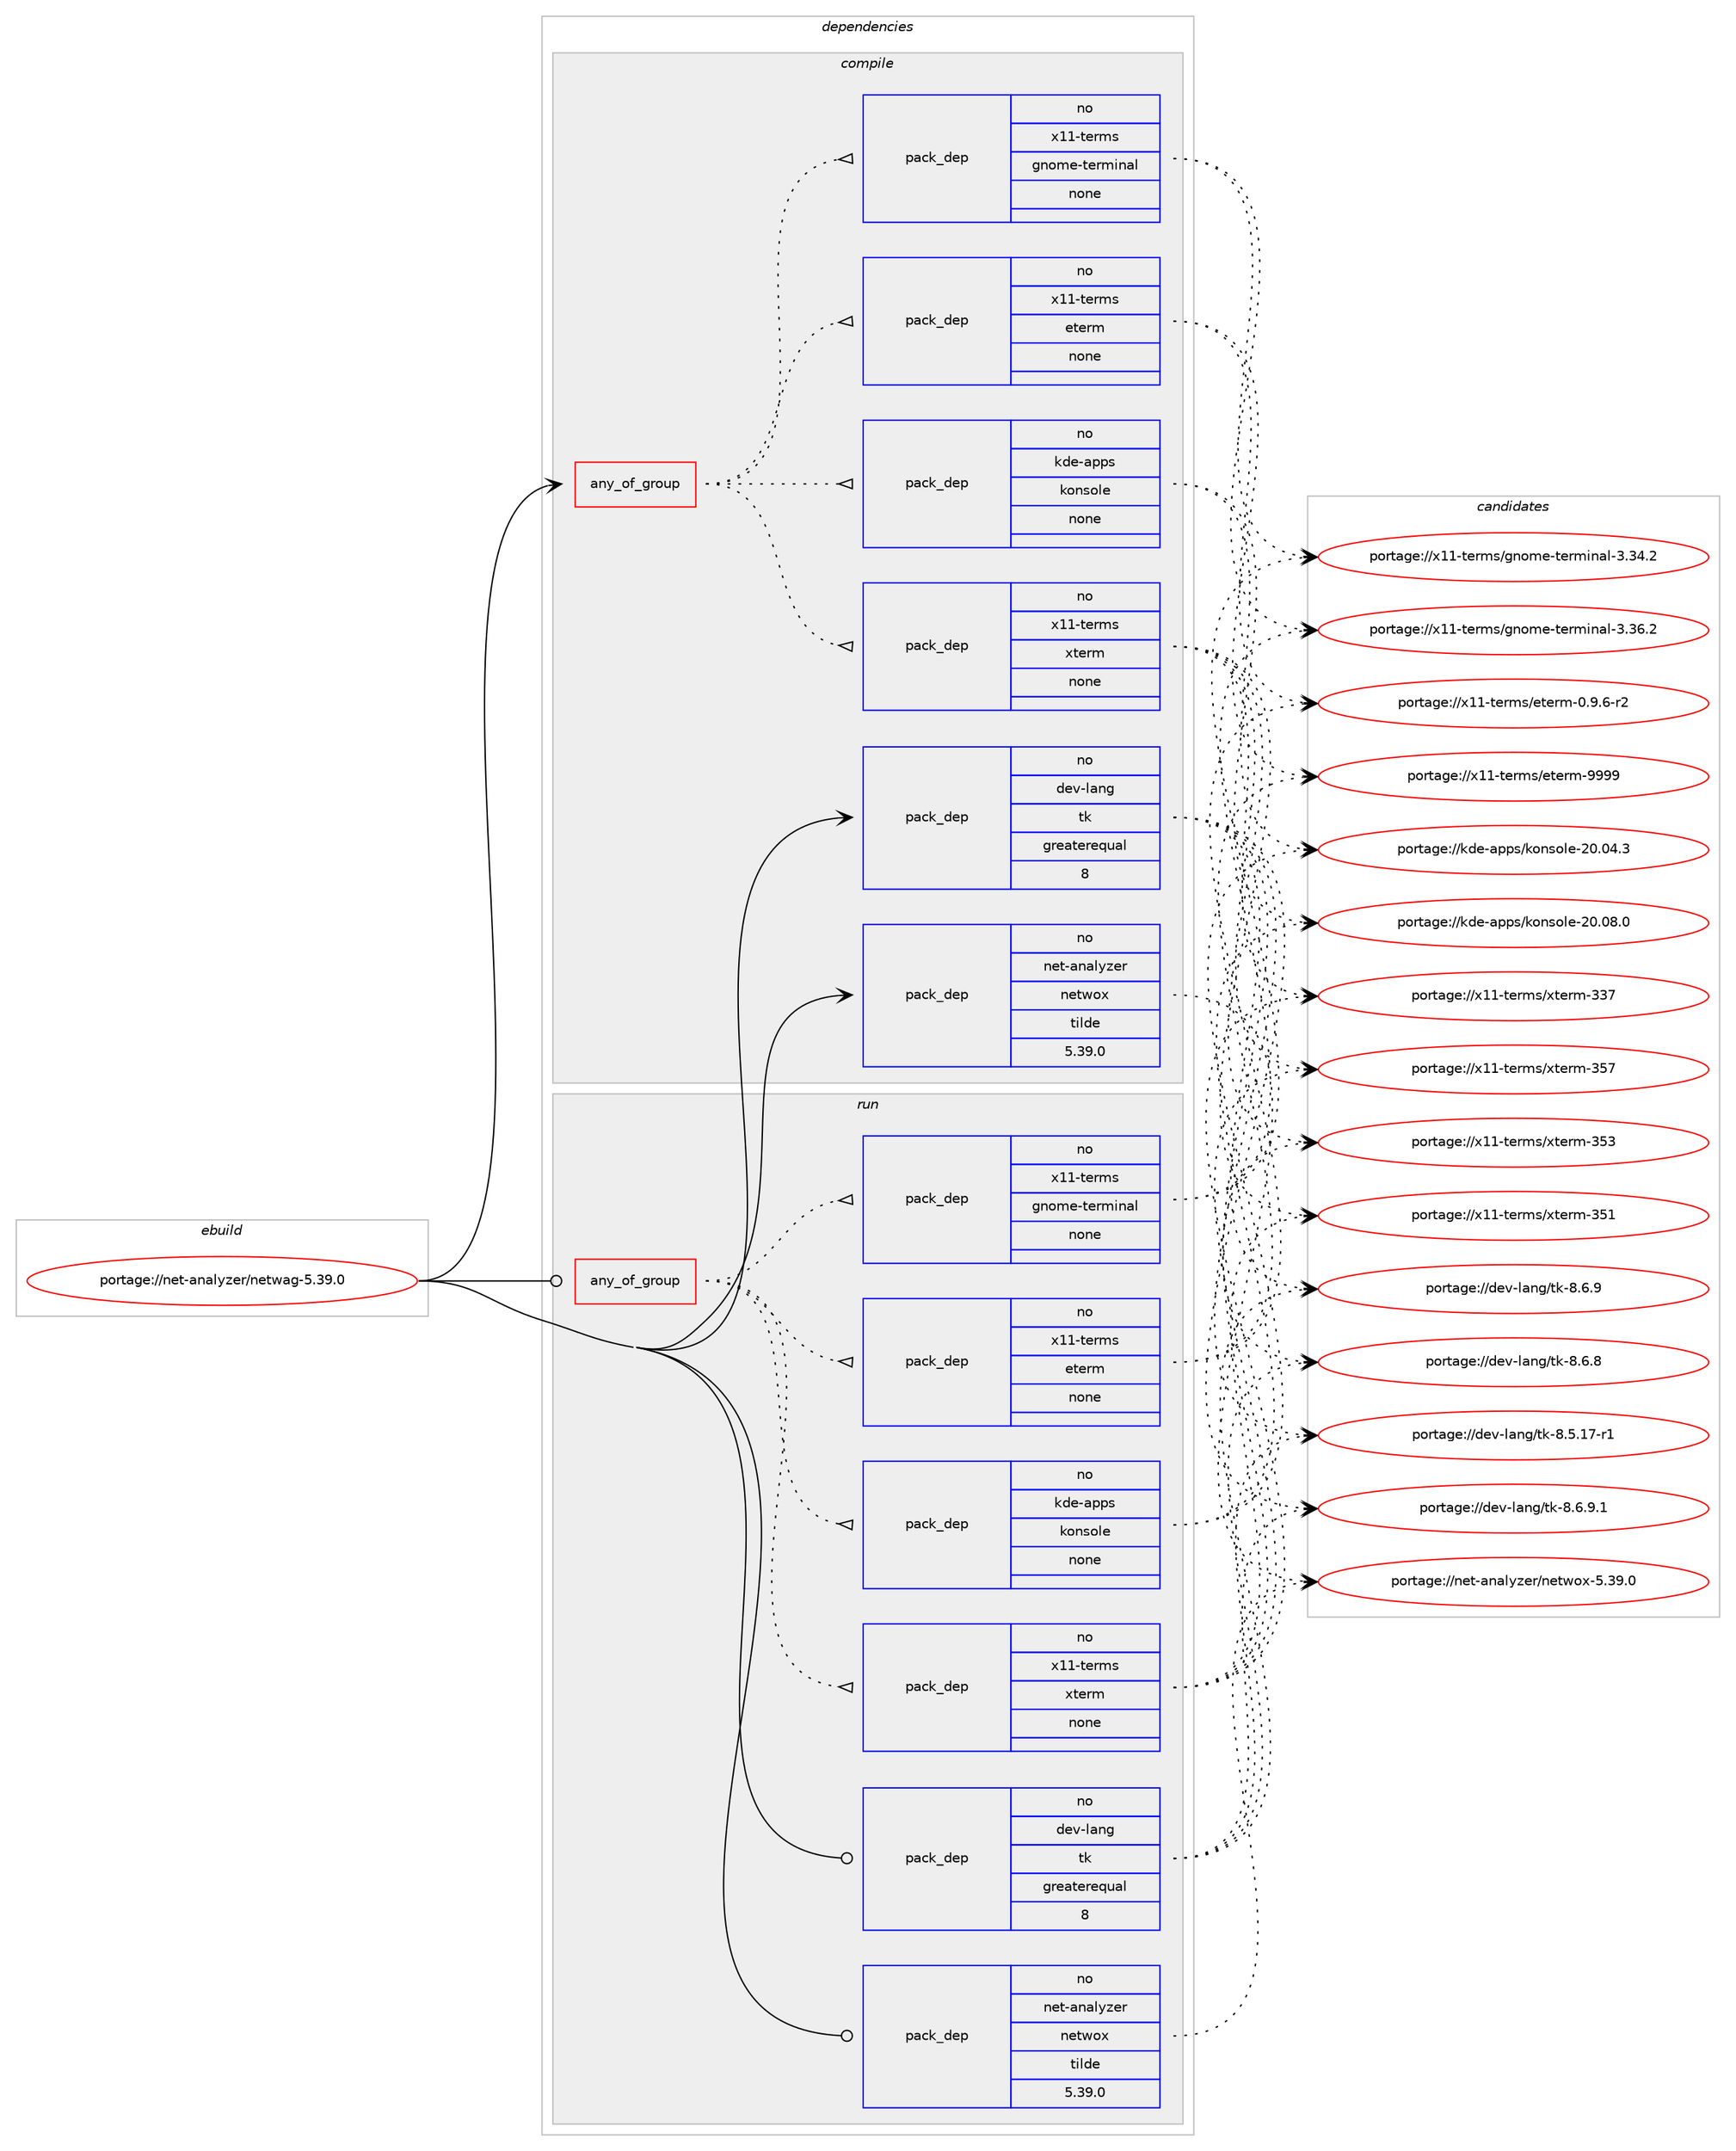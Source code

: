 digraph prolog {

# *************
# Graph options
# *************

newrank=true;
concentrate=true;
compound=true;
graph [rankdir=LR,fontname=Helvetica,fontsize=10,ranksep=1.5];#, ranksep=2.5, nodesep=0.2];
edge  [arrowhead=vee];
node  [fontname=Helvetica,fontsize=10];

# **********
# The ebuild
# **********

subgraph cluster_leftcol {
color=gray;
rank=same;
label=<<i>ebuild</i>>;
id [label="portage://net-analyzer/netwag-5.39.0", color=red, width=4, href="../net-analyzer/netwag-5.39.0.svg"];
}

# ****************
# The dependencies
# ****************

subgraph cluster_midcol {
color=gray;
label=<<i>dependencies</i>>;
subgraph cluster_compile {
fillcolor="#eeeeee";
style=filled;
label=<<i>compile</i>>;
subgraph any68 {
dependency5011 [label=<<TABLE BORDER="0" CELLBORDER="1" CELLSPACING="0" CELLPADDING="4"><TR><TD CELLPADDING="10">any_of_group</TD></TR></TABLE>>, shape=none, color=red];subgraph pack4048 {
dependency5012 [label=<<TABLE BORDER="0" CELLBORDER="1" CELLSPACING="0" CELLPADDING="4" WIDTH="220"><TR><TD ROWSPAN="6" CELLPADDING="30">pack_dep</TD></TR><TR><TD WIDTH="110">no</TD></TR><TR><TD>x11-terms</TD></TR><TR><TD>xterm</TD></TR><TR><TD>none</TD></TR><TR><TD></TD></TR></TABLE>>, shape=none, color=blue];
}
dependency5011:e -> dependency5012:w [weight=20,style="dotted",arrowhead="oinv"];
subgraph pack4049 {
dependency5013 [label=<<TABLE BORDER="0" CELLBORDER="1" CELLSPACING="0" CELLPADDING="4" WIDTH="220"><TR><TD ROWSPAN="6" CELLPADDING="30">pack_dep</TD></TR><TR><TD WIDTH="110">no</TD></TR><TR><TD>kde-apps</TD></TR><TR><TD>konsole</TD></TR><TR><TD>none</TD></TR><TR><TD></TD></TR></TABLE>>, shape=none, color=blue];
}
dependency5011:e -> dependency5013:w [weight=20,style="dotted",arrowhead="oinv"];
subgraph pack4050 {
dependency5014 [label=<<TABLE BORDER="0" CELLBORDER="1" CELLSPACING="0" CELLPADDING="4" WIDTH="220"><TR><TD ROWSPAN="6" CELLPADDING="30">pack_dep</TD></TR><TR><TD WIDTH="110">no</TD></TR><TR><TD>x11-terms</TD></TR><TR><TD>eterm</TD></TR><TR><TD>none</TD></TR><TR><TD></TD></TR></TABLE>>, shape=none, color=blue];
}
dependency5011:e -> dependency5014:w [weight=20,style="dotted",arrowhead="oinv"];
subgraph pack4051 {
dependency5015 [label=<<TABLE BORDER="0" CELLBORDER="1" CELLSPACING="0" CELLPADDING="4" WIDTH="220"><TR><TD ROWSPAN="6" CELLPADDING="30">pack_dep</TD></TR><TR><TD WIDTH="110">no</TD></TR><TR><TD>x11-terms</TD></TR><TR><TD>gnome-terminal</TD></TR><TR><TD>none</TD></TR><TR><TD></TD></TR></TABLE>>, shape=none, color=blue];
}
dependency5011:e -> dependency5015:w [weight=20,style="dotted",arrowhead="oinv"];
}
id:e -> dependency5011:w [weight=20,style="solid",arrowhead="vee"];
subgraph pack4052 {
dependency5016 [label=<<TABLE BORDER="0" CELLBORDER="1" CELLSPACING="0" CELLPADDING="4" WIDTH="220"><TR><TD ROWSPAN="6" CELLPADDING="30">pack_dep</TD></TR><TR><TD WIDTH="110">no</TD></TR><TR><TD>dev-lang</TD></TR><TR><TD>tk</TD></TR><TR><TD>greaterequal</TD></TR><TR><TD>8</TD></TR></TABLE>>, shape=none, color=blue];
}
id:e -> dependency5016:w [weight=20,style="solid",arrowhead="vee"];
subgraph pack4053 {
dependency5017 [label=<<TABLE BORDER="0" CELLBORDER="1" CELLSPACING="0" CELLPADDING="4" WIDTH="220"><TR><TD ROWSPAN="6" CELLPADDING="30">pack_dep</TD></TR><TR><TD WIDTH="110">no</TD></TR><TR><TD>net-analyzer</TD></TR><TR><TD>netwox</TD></TR><TR><TD>tilde</TD></TR><TR><TD>5.39.0</TD></TR></TABLE>>, shape=none, color=blue];
}
id:e -> dependency5017:w [weight=20,style="solid",arrowhead="vee"];
}
subgraph cluster_compileandrun {
fillcolor="#eeeeee";
style=filled;
label=<<i>compile and run</i>>;
}
subgraph cluster_run {
fillcolor="#eeeeee";
style=filled;
label=<<i>run</i>>;
subgraph any69 {
dependency5018 [label=<<TABLE BORDER="0" CELLBORDER="1" CELLSPACING="0" CELLPADDING="4"><TR><TD CELLPADDING="10">any_of_group</TD></TR></TABLE>>, shape=none, color=red];subgraph pack4054 {
dependency5019 [label=<<TABLE BORDER="0" CELLBORDER="1" CELLSPACING="0" CELLPADDING="4" WIDTH="220"><TR><TD ROWSPAN="6" CELLPADDING="30">pack_dep</TD></TR><TR><TD WIDTH="110">no</TD></TR><TR><TD>x11-terms</TD></TR><TR><TD>xterm</TD></TR><TR><TD>none</TD></TR><TR><TD></TD></TR></TABLE>>, shape=none, color=blue];
}
dependency5018:e -> dependency5019:w [weight=20,style="dotted",arrowhead="oinv"];
subgraph pack4055 {
dependency5020 [label=<<TABLE BORDER="0" CELLBORDER="1" CELLSPACING="0" CELLPADDING="4" WIDTH="220"><TR><TD ROWSPAN="6" CELLPADDING="30">pack_dep</TD></TR><TR><TD WIDTH="110">no</TD></TR><TR><TD>kde-apps</TD></TR><TR><TD>konsole</TD></TR><TR><TD>none</TD></TR><TR><TD></TD></TR></TABLE>>, shape=none, color=blue];
}
dependency5018:e -> dependency5020:w [weight=20,style="dotted",arrowhead="oinv"];
subgraph pack4056 {
dependency5021 [label=<<TABLE BORDER="0" CELLBORDER="1" CELLSPACING="0" CELLPADDING="4" WIDTH="220"><TR><TD ROWSPAN="6" CELLPADDING="30">pack_dep</TD></TR><TR><TD WIDTH="110">no</TD></TR><TR><TD>x11-terms</TD></TR><TR><TD>eterm</TD></TR><TR><TD>none</TD></TR><TR><TD></TD></TR></TABLE>>, shape=none, color=blue];
}
dependency5018:e -> dependency5021:w [weight=20,style="dotted",arrowhead="oinv"];
subgraph pack4057 {
dependency5022 [label=<<TABLE BORDER="0" CELLBORDER="1" CELLSPACING="0" CELLPADDING="4" WIDTH="220"><TR><TD ROWSPAN="6" CELLPADDING="30">pack_dep</TD></TR><TR><TD WIDTH="110">no</TD></TR><TR><TD>x11-terms</TD></TR><TR><TD>gnome-terminal</TD></TR><TR><TD>none</TD></TR><TR><TD></TD></TR></TABLE>>, shape=none, color=blue];
}
dependency5018:e -> dependency5022:w [weight=20,style="dotted",arrowhead="oinv"];
}
id:e -> dependency5018:w [weight=20,style="solid",arrowhead="odot"];
subgraph pack4058 {
dependency5023 [label=<<TABLE BORDER="0" CELLBORDER="1" CELLSPACING="0" CELLPADDING="4" WIDTH="220"><TR><TD ROWSPAN="6" CELLPADDING="30">pack_dep</TD></TR><TR><TD WIDTH="110">no</TD></TR><TR><TD>dev-lang</TD></TR><TR><TD>tk</TD></TR><TR><TD>greaterequal</TD></TR><TR><TD>8</TD></TR></TABLE>>, shape=none, color=blue];
}
id:e -> dependency5023:w [weight=20,style="solid",arrowhead="odot"];
subgraph pack4059 {
dependency5024 [label=<<TABLE BORDER="0" CELLBORDER="1" CELLSPACING="0" CELLPADDING="4" WIDTH="220"><TR><TD ROWSPAN="6" CELLPADDING="30">pack_dep</TD></TR><TR><TD WIDTH="110">no</TD></TR><TR><TD>net-analyzer</TD></TR><TR><TD>netwox</TD></TR><TR><TD>tilde</TD></TR><TR><TD>5.39.0</TD></TR></TABLE>>, shape=none, color=blue];
}
id:e -> dependency5024:w [weight=20,style="solid",arrowhead="odot"];
}
}

# **************
# The candidates
# **************

subgraph cluster_choices {
rank=same;
color=gray;
label=<<i>candidates</i>>;

subgraph choice4048 {
color=black;
nodesep=1;
choice1204949451161011141091154712011610111410945515355 [label="portage://x11-terms/xterm-357", color=red, width=4,href="../x11-terms/xterm-357.svg"];
choice1204949451161011141091154712011610111410945515351 [label="portage://x11-terms/xterm-353", color=red, width=4,href="../x11-terms/xterm-353.svg"];
choice1204949451161011141091154712011610111410945515349 [label="portage://x11-terms/xterm-351", color=red, width=4,href="../x11-terms/xterm-351.svg"];
choice1204949451161011141091154712011610111410945515155 [label="portage://x11-terms/xterm-337", color=red, width=4,href="../x11-terms/xterm-337.svg"];
dependency5012:e -> choice1204949451161011141091154712011610111410945515355:w [style=dotted,weight="100"];
dependency5012:e -> choice1204949451161011141091154712011610111410945515351:w [style=dotted,weight="100"];
dependency5012:e -> choice1204949451161011141091154712011610111410945515349:w [style=dotted,weight="100"];
dependency5012:e -> choice1204949451161011141091154712011610111410945515155:w [style=dotted,weight="100"];
}
subgraph choice4049 {
color=black;
nodesep=1;
choice1071001014597112112115471071111101151111081014550484648564648 [label="portage://kde-apps/konsole-20.08.0", color=red, width=4,href="../kde-apps/konsole-20.08.0.svg"];
choice1071001014597112112115471071111101151111081014550484648524651 [label="portage://kde-apps/konsole-20.04.3", color=red, width=4,href="../kde-apps/konsole-20.04.3.svg"];
dependency5013:e -> choice1071001014597112112115471071111101151111081014550484648564648:w [style=dotted,weight="100"];
dependency5013:e -> choice1071001014597112112115471071111101151111081014550484648524651:w [style=dotted,weight="100"];
}
subgraph choice4050 {
color=black;
nodesep=1;
choice120494945116101114109115471011161011141094557575757 [label="portage://x11-terms/eterm-9999", color=red, width=4,href="../x11-terms/eterm-9999.svg"];
choice120494945116101114109115471011161011141094548465746544511450 [label="portage://x11-terms/eterm-0.9.6-r2", color=red, width=4,href="../x11-terms/eterm-0.9.6-r2.svg"];
dependency5014:e -> choice120494945116101114109115471011161011141094557575757:w [style=dotted,weight="100"];
dependency5014:e -> choice120494945116101114109115471011161011141094548465746544511450:w [style=dotted,weight="100"];
}
subgraph choice4051 {
color=black;
nodesep=1;
choice12049494511610111410911547103110111109101451161011141091051109710845514651544650 [label="portage://x11-terms/gnome-terminal-3.36.2", color=red, width=4,href="../x11-terms/gnome-terminal-3.36.2.svg"];
choice12049494511610111410911547103110111109101451161011141091051109710845514651524650 [label="portage://x11-terms/gnome-terminal-3.34.2", color=red, width=4,href="../x11-terms/gnome-terminal-3.34.2.svg"];
dependency5015:e -> choice12049494511610111410911547103110111109101451161011141091051109710845514651544650:w [style=dotted,weight="100"];
dependency5015:e -> choice12049494511610111410911547103110111109101451161011141091051109710845514651524650:w [style=dotted,weight="100"];
}
subgraph choice4052 {
color=black;
nodesep=1;
choice1001011184510897110103471161074556465446574649 [label="portage://dev-lang/tk-8.6.9.1", color=red, width=4,href="../dev-lang/tk-8.6.9.1.svg"];
choice100101118451089711010347116107455646544657 [label="portage://dev-lang/tk-8.6.9", color=red, width=4,href="../dev-lang/tk-8.6.9.svg"];
choice100101118451089711010347116107455646544656 [label="portage://dev-lang/tk-8.6.8", color=red, width=4,href="../dev-lang/tk-8.6.8.svg"];
choice100101118451089711010347116107455646534649554511449 [label="portage://dev-lang/tk-8.5.17-r1", color=red, width=4,href="../dev-lang/tk-8.5.17-r1.svg"];
dependency5016:e -> choice1001011184510897110103471161074556465446574649:w [style=dotted,weight="100"];
dependency5016:e -> choice100101118451089711010347116107455646544657:w [style=dotted,weight="100"];
dependency5016:e -> choice100101118451089711010347116107455646544656:w [style=dotted,weight="100"];
dependency5016:e -> choice100101118451089711010347116107455646534649554511449:w [style=dotted,weight="100"];
}
subgraph choice4053 {
color=black;
nodesep=1;
choice1101011164597110971081211221011144711010111611911112045534651574648 [label="portage://net-analyzer/netwox-5.39.0", color=red, width=4,href="../net-analyzer/netwox-5.39.0.svg"];
dependency5017:e -> choice1101011164597110971081211221011144711010111611911112045534651574648:w [style=dotted,weight="100"];
}
subgraph choice4054 {
color=black;
nodesep=1;
choice1204949451161011141091154712011610111410945515355 [label="portage://x11-terms/xterm-357", color=red, width=4,href="../x11-terms/xterm-357.svg"];
choice1204949451161011141091154712011610111410945515351 [label="portage://x11-terms/xterm-353", color=red, width=4,href="../x11-terms/xterm-353.svg"];
choice1204949451161011141091154712011610111410945515349 [label="portage://x11-terms/xterm-351", color=red, width=4,href="../x11-terms/xterm-351.svg"];
choice1204949451161011141091154712011610111410945515155 [label="portage://x11-terms/xterm-337", color=red, width=4,href="../x11-terms/xterm-337.svg"];
dependency5019:e -> choice1204949451161011141091154712011610111410945515355:w [style=dotted,weight="100"];
dependency5019:e -> choice1204949451161011141091154712011610111410945515351:w [style=dotted,weight="100"];
dependency5019:e -> choice1204949451161011141091154712011610111410945515349:w [style=dotted,weight="100"];
dependency5019:e -> choice1204949451161011141091154712011610111410945515155:w [style=dotted,weight="100"];
}
subgraph choice4055 {
color=black;
nodesep=1;
choice1071001014597112112115471071111101151111081014550484648564648 [label="portage://kde-apps/konsole-20.08.0", color=red, width=4,href="../kde-apps/konsole-20.08.0.svg"];
choice1071001014597112112115471071111101151111081014550484648524651 [label="portage://kde-apps/konsole-20.04.3", color=red, width=4,href="../kde-apps/konsole-20.04.3.svg"];
dependency5020:e -> choice1071001014597112112115471071111101151111081014550484648564648:w [style=dotted,weight="100"];
dependency5020:e -> choice1071001014597112112115471071111101151111081014550484648524651:w [style=dotted,weight="100"];
}
subgraph choice4056 {
color=black;
nodesep=1;
choice120494945116101114109115471011161011141094557575757 [label="portage://x11-terms/eterm-9999", color=red, width=4,href="../x11-terms/eterm-9999.svg"];
choice120494945116101114109115471011161011141094548465746544511450 [label="portage://x11-terms/eterm-0.9.6-r2", color=red, width=4,href="../x11-terms/eterm-0.9.6-r2.svg"];
dependency5021:e -> choice120494945116101114109115471011161011141094557575757:w [style=dotted,weight="100"];
dependency5021:e -> choice120494945116101114109115471011161011141094548465746544511450:w [style=dotted,weight="100"];
}
subgraph choice4057 {
color=black;
nodesep=1;
choice12049494511610111410911547103110111109101451161011141091051109710845514651544650 [label="portage://x11-terms/gnome-terminal-3.36.2", color=red, width=4,href="../x11-terms/gnome-terminal-3.36.2.svg"];
choice12049494511610111410911547103110111109101451161011141091051109710845514651524650 [label="portage://x11-terms/gnome-terminal-3.34.2", color=red, width=4,href="../x11-terms/gnome-terminal-3.34.2.svg"];
dependency5022:e -> choice12049494511610111410911547103110111109101451161011141091051109710845514651544650:w [style=dotted,weight="100"];
dependency5022:e -> choice12049494511610111410911547103110111109101451161011141091051109710845514651524650:w [style=dotted,weight="100"];
}
subgraph choice4058 {
color=black;
nodesep=1;
choice1001011184510897110103471161074556465446574649 [label="portage://dev-lang/tk-8.6.9.1", color=red, width=4,href="../dev-lang/tk-8.6.9.1.svg"];
choice100101118451089711010347116107455646544657 [label="portage://dev-lang/tk-8.6.9", color=red, width=4,href="../dev-lang/tk-8.6.9.svg"];
choice100101118451089711010347116107455646544656 [label="portage://dev-lang/tk-8.6.8", color=red, width=4,href="../dev-lang/tk-8.6.8.svg"];
choice100101118451089711010347116107455646534649554511449 [label="portage://dev-lang/tk-8.5.17-r1", color=red, width=4,href="../dev-lang/tk-8.5.17-r1.svg"];
dependency5023:e -> choice1001011184510897110103471161074556465446574649:w [style=dotted,weight="100"];
dependency5023:e -> choice100101118451089711010347116107455646544657:w [style=dotted,weight="100"];
dependency5023:e -> choice100101118451089711010347116107455646544656:w [style=dotted,weight="100"];
dependency5023:e -> choice100101118451089711010347116107455646534649554511449:w [style=dotted,weight="100"];
}
subgraph choice4059 {
color=black;
nodesep=1;
choice1101011164597110971081211221011144711010111611911112045534651574648 [label="portage://net-analyzer/netwox-5.39.0", color=red, width=4,href="../net-analyzer/netwox-5.39.0.svg"];
dependency5024:e -> choice1101011164597110971081211221011144711010111611911112045534651574648:w [style=dotted,weight="100"];
}
}

}
